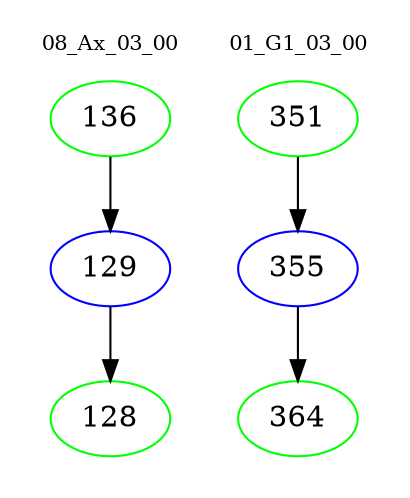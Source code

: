digraph{
subgraph cluster_0 {
color = white
label = "08_Ax_03_00";
fontsize=10;
T0_136 [label="136", color="green"]
T0_136 -> T0_129 [color="black"]
T0_129 [label="129", color="blue"]
T0_129 -> T0_128 [color="black"]
T0_128 [label="128", color="green"]
}
subgraph cluster_1 {
color = white
label = "01_G1_03_00";
fontsize=10;
T1_351 [label="351", color="green"]
T1_351 -> T1_355 [color="black"]
T1_355 [label="355", color="blue"]
T1_355 -> T1_364 [color="black"]
T1_364 [label="364", color="green"]
}
}
